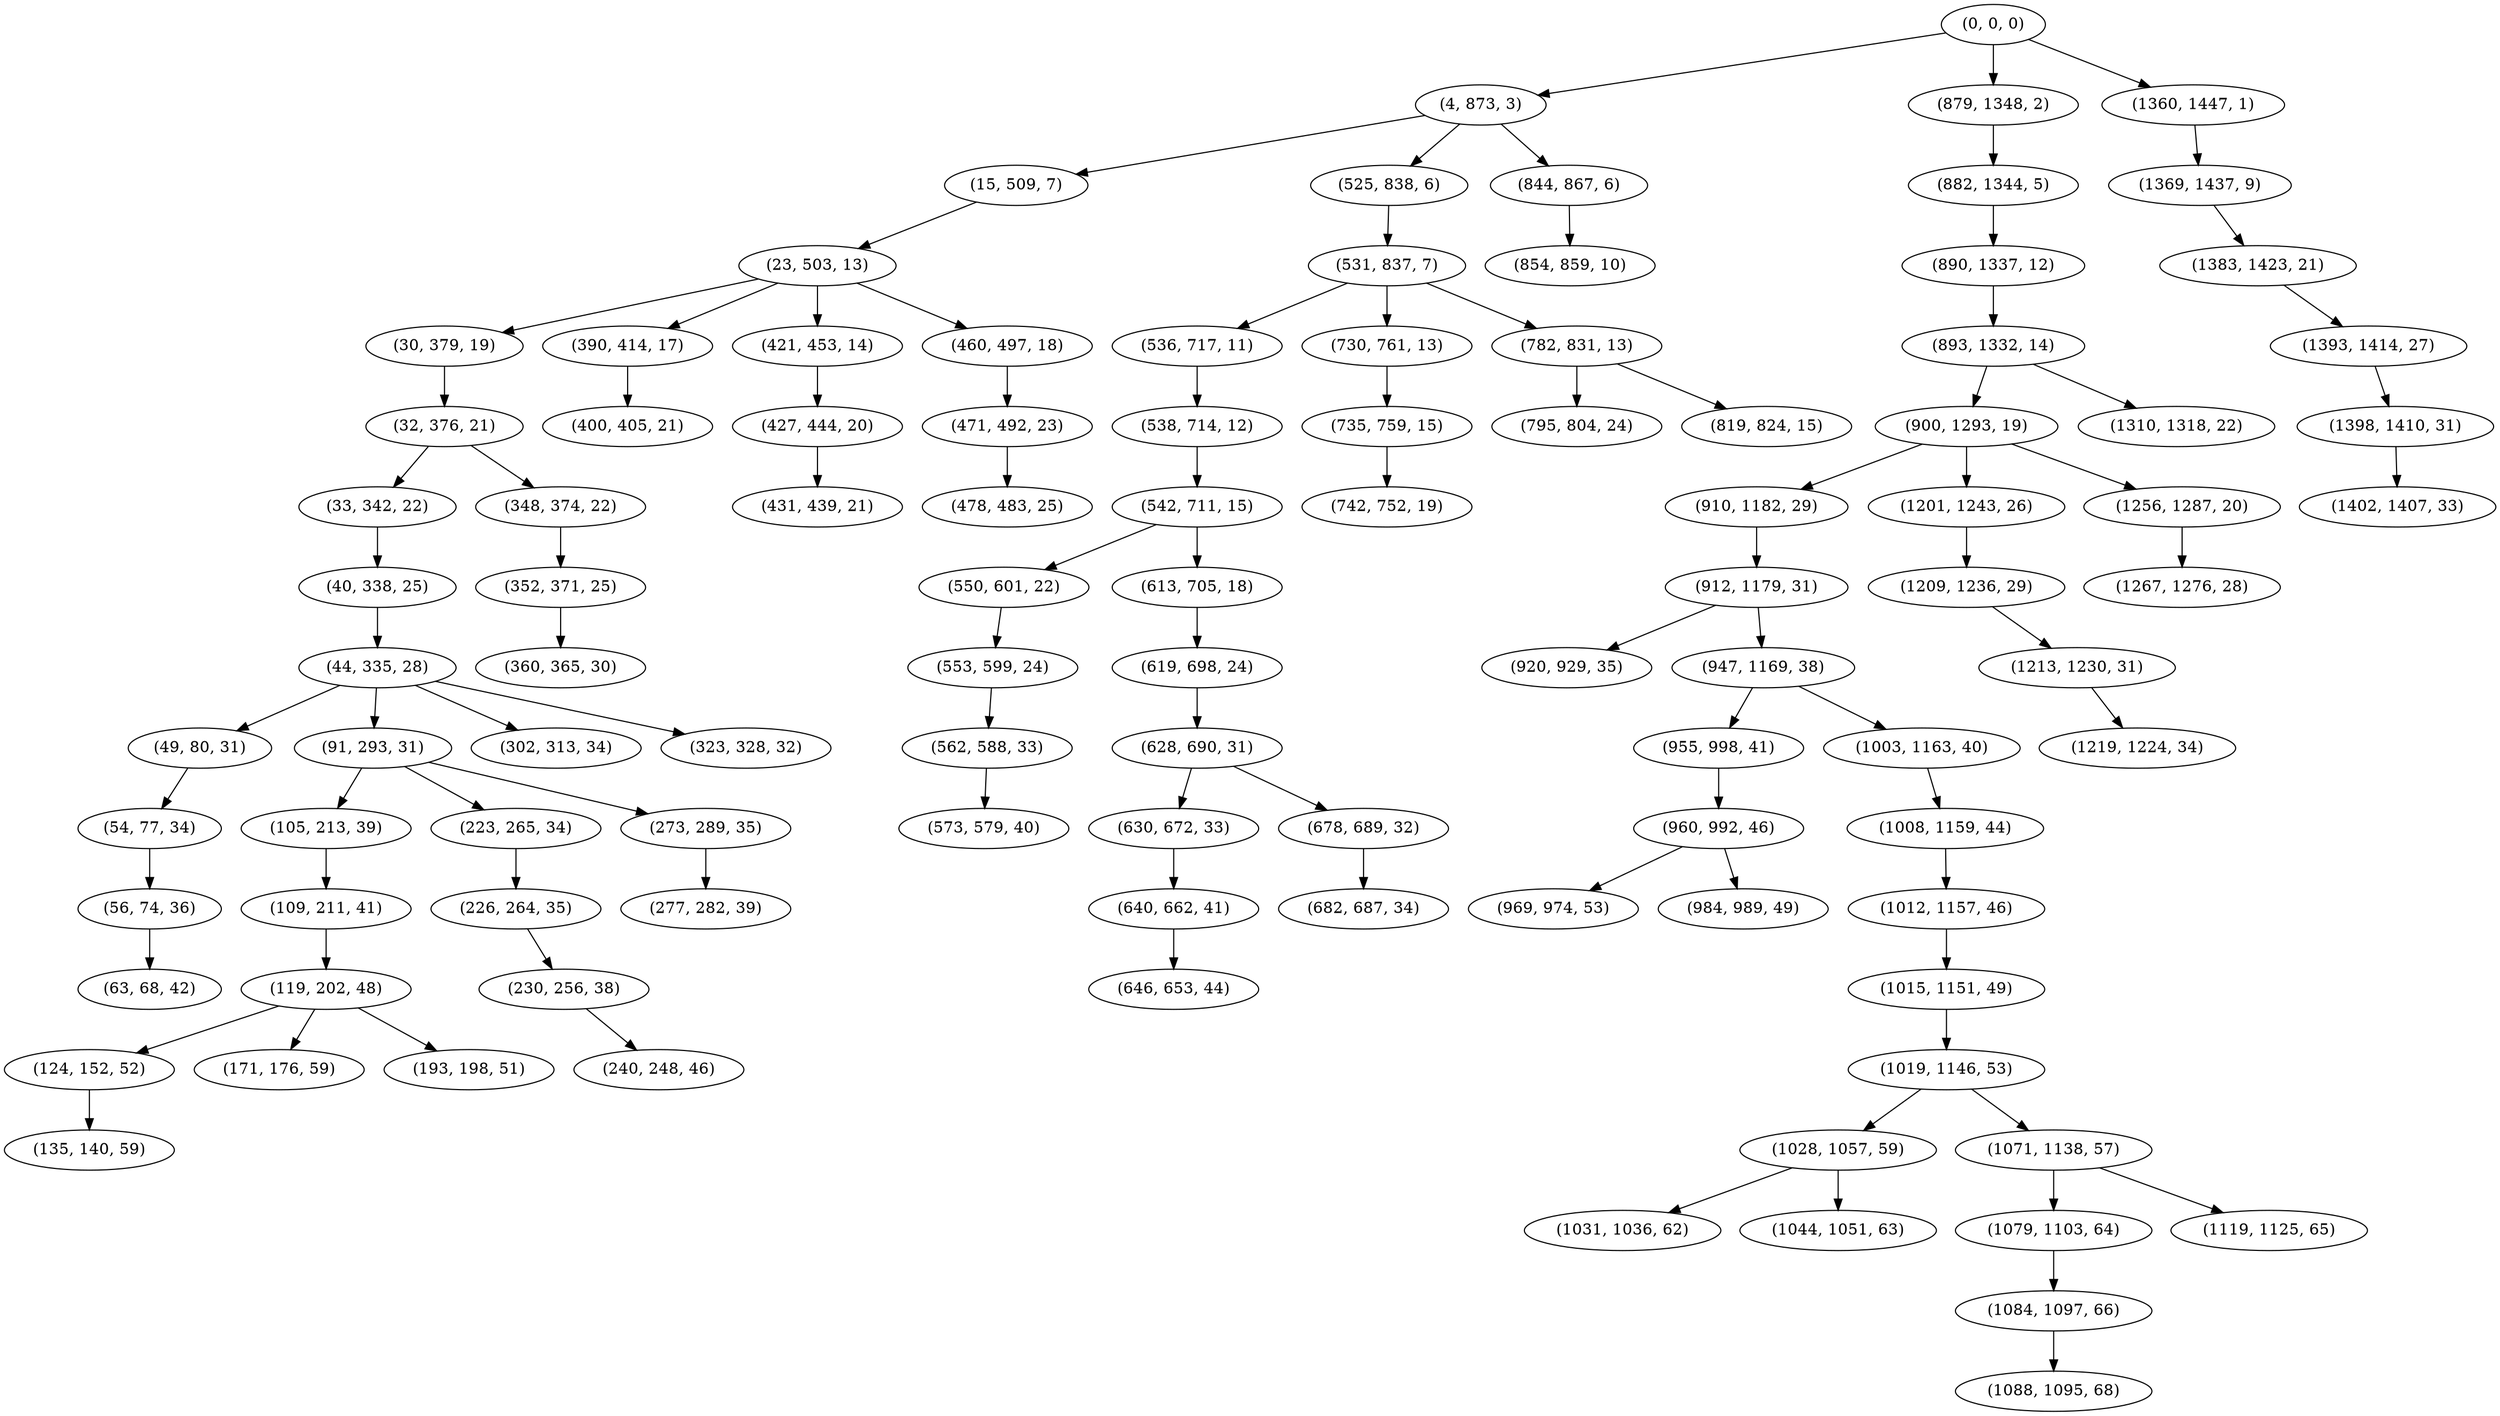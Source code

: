 digraph tree {
    "(0, 0, 0)";
    "(4, 873, 3)";
    "(15, 509, 7)";
    "(23, 503, 13)";
    "(30, 379, 19)";
    "(32, 376, 21)";
    "(33, 342, 22)";
    "(40, 338, 25)";
    "(44, 335, 28)";
    "(49, 80, 31)";
    "(54, 77, 34)";
    "(56, 74, 36)";
    "(63, 68, 42)";
    "(91, 293, 31)";
    "(105, 213, 39)";
    "(109, 211, 41)";
    "(119, 202, 48)";
    "(124, 152, 52)";
    "(135, 140, 59)";
    "(171, 176, 59)";
    "(193, 198, 51)";
    "(223, 265, 34)";
    "(226, 264, 35)";
    "(230, 256, 38)";
    "(240, 248, 46)";
    "(273, 289, 35)";
    "(277, 282, 39)";
    "(302, 313, 34)";
    "(323, 328, 32)";
    "(348, 374, 22)";
    "(352, 371, 25)";
    "(360, 365, 30)";
    "(390, 414, 17)";
    "(400, 405, 21)";
    "(421, 453, 14)";
    "(427, 444, 20)";
    "(431, 439, 21)";
    "(460, 497, 18)";
    "(471, 492, 23)";
    "(478, 483, 25)";
    "(525, 838, 6)";
    "(531, 837, 7)";
    "(536, 717, 11)";
    "(538, 714, 12)";
    "(542, 711, 15)";
    "(550, 601, 22)";
    "(553, 599, 24)";
    "(562, 588, 33)";
    "(573, 579, 40)";
    "(613, 705, 18)";
    "(619, 698, 24)";
    "(628, 690, 31)";
    "(630, 672, 33)";
    "(640, 662, 41)";
    "(646, 653, 44)";
    "(678, 689, 32)";
    "(682, 687, 34)";
    "(730, 761, 13)";
    "(735, 759, 15)";
    "(742, 752, 19)";
    "(782, 831, 13)";
    "(795, 804, 24)";
    "(819, 824, 15)";
    "(844, 867, 6)";
    "(854, 859, 10)";
    "(879, 1348, 2)";
    "(882, 1344, 5)";
    "(890, 1337, 12)";
    "(893, 1332, 14)";
    "(900, 1293, 19)";
    "(910, 1182, 29)";
    "(912, 1179, 31)";
    "(920, 929, 35)";
    "(947, 1169, 38)";
    "(955, 998, 41)";
    "(960, 992, 46)";
    "(969, 974, 53)";
    "(984, 989, 49)";
    "(1003, 1163, 40)";
    "(1008, 1159, 44)";
    "(1012, 1157, 46)";
    "(1015, 1151, 49)";
    "(1019, 1146, 53)";
    "(1028, 1057, 59)";
    "(1031, 1036, 62)";
    "(1044, 1051, 63)";
    "(1071, 1138, 57)";
    "(1079, 1103, 64)";
    "(1084, 1097, 66)";
    "(1088, 1095, 68)";
    "(1119, 1125, 65)";
    "(1201, 1243, 26)";
    "(1209, 1236, 29)";
    "(1213, 1230, 31)";
    "(1219, 1224, 34)";
    "(1256, 1287, 20)";
    "(1267, 1276, 28)";
    "(1310, 1318, 22)";
    "(1360, 1447, 1)";
    "(1369, 1437, 9)";
    "(1383, 1423, 21)";
    "(1393, 1414, 27)";
    "(1398, 1410, 31)";
    "(1402, 1407, 33)";
    "(0, 0, 0)" -> "(4, 873, 3)";
    "(0, 0, 0)" -> "(879, 1348, 2)";
    "(0, 0, 0)" -> "(1360, 1447, 1)";
    "(4, 873, 3)" -> "(15, 509, 7)";
    "(4, 873, 3)" -> "(525, 838, 6)";
    "(4, 873, 3)" -> "(844, 867, 6)";
    "(15, 509, 7)" -> "(23, 503, 13)";
    "(23, 503, 13)" -> "(30, 379, 19)";
    "(23, 503, 13)" -> "(390, 414, 17)";
    "(23, 503, 13)" -> "(421, 453, 14)";
    "(23, 503, 13)" -> "(460, 497, 18)";
    "(30, 379, 19)" -> "(32, 376, 21)";
    "(32, 376, 21)" -> "(33, 342, 22)";
    "(32, 376, 21)" -> "(348, 374, 22)";
    "(33, 342, 22)" -> "(40, 338, 25)";
    "(40, 338, 25)" -> "(44, 335, 28)";
    "(44, 335, 28)" -> "(49, 80, 31)";
    "(44, 335, 28)" -> "(91, 293, 31)";
    "(44, 335, 28)" -> "(302, 313, 34)";
    "(44, 335, 28)" -> "(323, 328, 32)";
    "(49, 80, 31)" -> "(54, 77, 34)";
    "(54, 77, 34)" -> "(56, 74, 36)";
    "(56, 74, 36)" -> "(63, 68, 42)";
    "(91, 293, 31)" -> "(105, 213, 39)";
    "(91, 293, 31)" -> "(223, 265, 34)";
    "(91, 293, 31)" -> "(273, 289, 35)";
    "(105, 213, 39)" -> "(109, 211, 41)";
    "(109, 211, 41)" -> "(119, 202, 48)";
    "(119, 202, 48)" -> "(124, 152, 52)";
    "(119, 202, 48)" -> "(171, 176, 59)";
    "(119, 202, 48)" -> "(193, 198, 51)";
    "(124, 152, 52)" -> "(135, 140, 59)";
    "(223, 265, 34)" -> "(226, 264, 35)";
    "(226, 264, 35)" -> "(230, 256, 38)";
    "(230, 256, 38)" -> "(240, 248, 46)";
    "(273, 289, 35)" -> "(277, 282, 39)";
    "(348, 374, 22)" -> "(352, 371, 25)";
    "(352, 371, 25)" -> "(360, 365, 30)";
    "(390, 414, 17)" -> "(400, 405, 21)";
    "(421, 453, 14)" -> "(427, 444, 20)";
    "(427, 444, 20)" -> "(431, 439, 21)";
    "(460, 497, 18)" -> "(471, 492, 23)";
    "(471, 492, 23)" -> "(478, 483, 25)";
    "(525, 838, 6)" -> "(531, 837, 7)";
    "(531, 837, 7)" -> "(536, 717, 11)";
    "(531, 837, 7)" -> "(730, 761, 13)";
    "(531, 837, 7)" -> "(782, 831, 13)";
    "(536, 717, 11)" -> "(538, 714, 12)";
    "(538, 714, 12)" -> "(542, 711, 15)";
    "(542, 711, 15)" -> "(550, 601, 22)";
    "(542, 711, 15)" -> "(613, 705, 18)";
    "(550, 601, 22)" -> "(553, 599, 24)";
    "(553, 599, 24)" -> "(562, 588, 33)";
    "(562, 588, 33)" -> "(573, 579, 40)";
    "(613, 705, 18)" -> "(619, 698, 24)";
    "(619, 698, 24)" -> "(628, 690, 31)";
    "(628, 690, 31)" -> "(630, 672, 33)";
    "(628, 690, 31)" -> "(678, 689, 32)";
    "(630, 672, 33)" -> "(640, 662, 41)";
    "(640, 662, 41)" -> "(646, 653, 44)";
    "(678, 689, 32)" -> "(682, 687, 34)";
    "(730, 761, 13)" -> "(735, 759, 15)";
    "(735, 759, 15)" -> "(742, 752, 19)";
    "(782, 831, 13)" -> "(795, 804, 24)";
    "(782, 831, 13)" -> "(819, 824, 15)";
    "(844, 867, 6)" -> "(854, 859, 10)";
    "(879, 1348, 2)" -> "(882, 1344, 5)";
    "(882, 1344, 5)" -> "(890, 1337, 12)";
    "(890, 1337, 12)" -> "(893, 1332, 14)";
    "(893, 1332, 14)" -> "(900, 1293, 19)";
    "(893, 1332, 14)" -> "(1310, 1318, 22)";
    "(900, 1293, 19)" -> "(910, 1182, 29)";
    "(900, 1293, 19)" -> "(1201, 1243, 26)";
    "(900, 1293, 19)" -> "(1256, 1287, 20)";
    "(910, 1182, 29)" -> "(912, 1179, 31)";
    "(912, 1179, 31)" -> "(920, 929, 35)";
    "(912, 1179, 31)" -> "(947, 1169, 38)";
    "(947, 1169, 38)" -> "(955, 998, 41)";
    "(947, 1169, 38)" -> "(1003, 1163, 40)";
    "(955, 998, 41)" -> "(960, 992, 46)";
    "(960, 992, 46)" -> "(969, 974, 53)";
    "(960, 992, 46)" -> "(984, 989, 49)";
    "(1003, 1163, 40)" -> "(1008, 1159, 44)";
    "(1008, 1159, 44)" -> "(1012, 1157, 46)";
    "(1012, 1157, 46)" -> "(1015, 1151, 49)";
    "(1015, 1151, 49)" -> "(1019, 1146, 53)";
    "(1019, 1146, 53)" -> "(1028, 1057, 59)";
    "(1019, 1146, 53)" -> "(1071, 1138, 57)";
    "(1028, 1057, 59)" -> "(1031, 1036, 62)";
    "(1028, 1057, 59)" -> "(1044, 1051, 63)";
    "(1071, 1138, 57)" -> "(1079, 1103, 64)";
    "(1071, 1138, 57)" -> "(1119, 1125, 65)";
    "(1079, 1103, 64)" -> "(1084, 1097, 66)";
    "(1084, 1097, 66)" -> "(1088, 1095, 68)";
    "(1201, 1243, 26)" -> "(1209, 1236, 29)";
    "(1209, 1236, 29)" -> "(1213, 1230, 31)";
    "(1213, 1230, 31)" -> "(1219, 1224, 34)";
    "(1256, 1287, 20)" -> "(1267, 1276, 28)";
    "(1360, 1447, 1)" -> "(1369, 1437, 9)";
    "(1369, 1437, 9)" -> "(1383, 1423, 21)";
    "(1383, 1423, 21)" -> "(1393, 1414, 27)";
    "(1393, 1414, 27)" -> "(1398, 1410, 31)";
    "(1398, 1410, 31)" -> "(1402, 1407, 33)";
}
